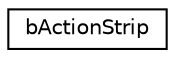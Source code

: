 digraph G
{
  edge [fontname="Helvetica",fontsize="10",labelfontname="Helvetica",labelfontsize="10"];
  node [fontname="Helvetica",fontsize="10",shape=record];
  rankdir=LR;
  Node1 [label="bActionStrip",height=0.2,width=0.4,color="black", fillcolor="white", style="filled",URL="$d5/d84/structbActionStrip.html"];
}
